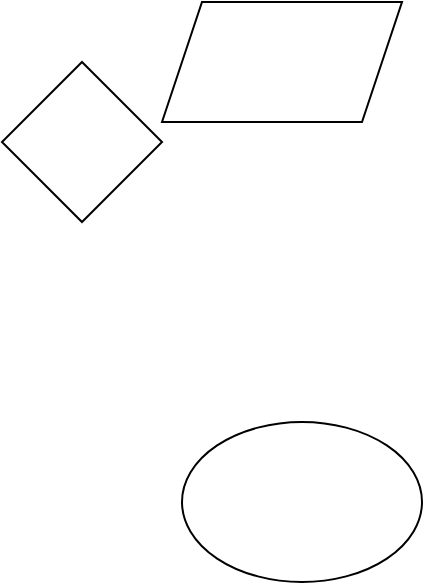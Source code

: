 <mxfile version="24.0.7" type="github">
  <diagram name="Page-1" id="34hz9bC29nvqE_dl58Rr">
    <mxGraphModel dx="1674" dy="738" grid="1" gridSize="10" guides="1" tooltips="1" connect="1" arrows="1" fold="1" page="1" pageScale="1" pageWidth="827" pageHeight="1169" math="0" shadow="0">
      <root>
        <mxCell id="0" />
        <mxCell id="1" parent="0" />
        <mxCell id="bd5krrrPCVcOOacsnhfx-1" value="" style="rhombus;whiteSpace=wrap;html=1;" parent="1" vertex="1">
          <mxGeometry x="310" y="340" width="80" height="80" as="geometry" />
        </mxCell>
        <mxCell id="bd5krrrPCVcOOacsnhfx-2" value="" style="ellipse;whiteSpace=wrap;html=1;" parent="1" vertex="1">
          <mxGeometry x="400" y="520" width="120" height="80" as="geometry" />
        </mxCell>
        <mxCell id="bd5krrrPCVcOOacsnhfx-3" value="" style="shape=parallelogram;perimeter=parallelogramPerimeter;whiteSpace=wrap;html=1;fixedSize=1;" parent="1" vertex="1">
          <mxGeometry x="390" y="310" width="120" height="60" as="geometry" />
        </mxCell>
      </root>
    </mxGraphModel>
  </diagram>
</mxfile>
